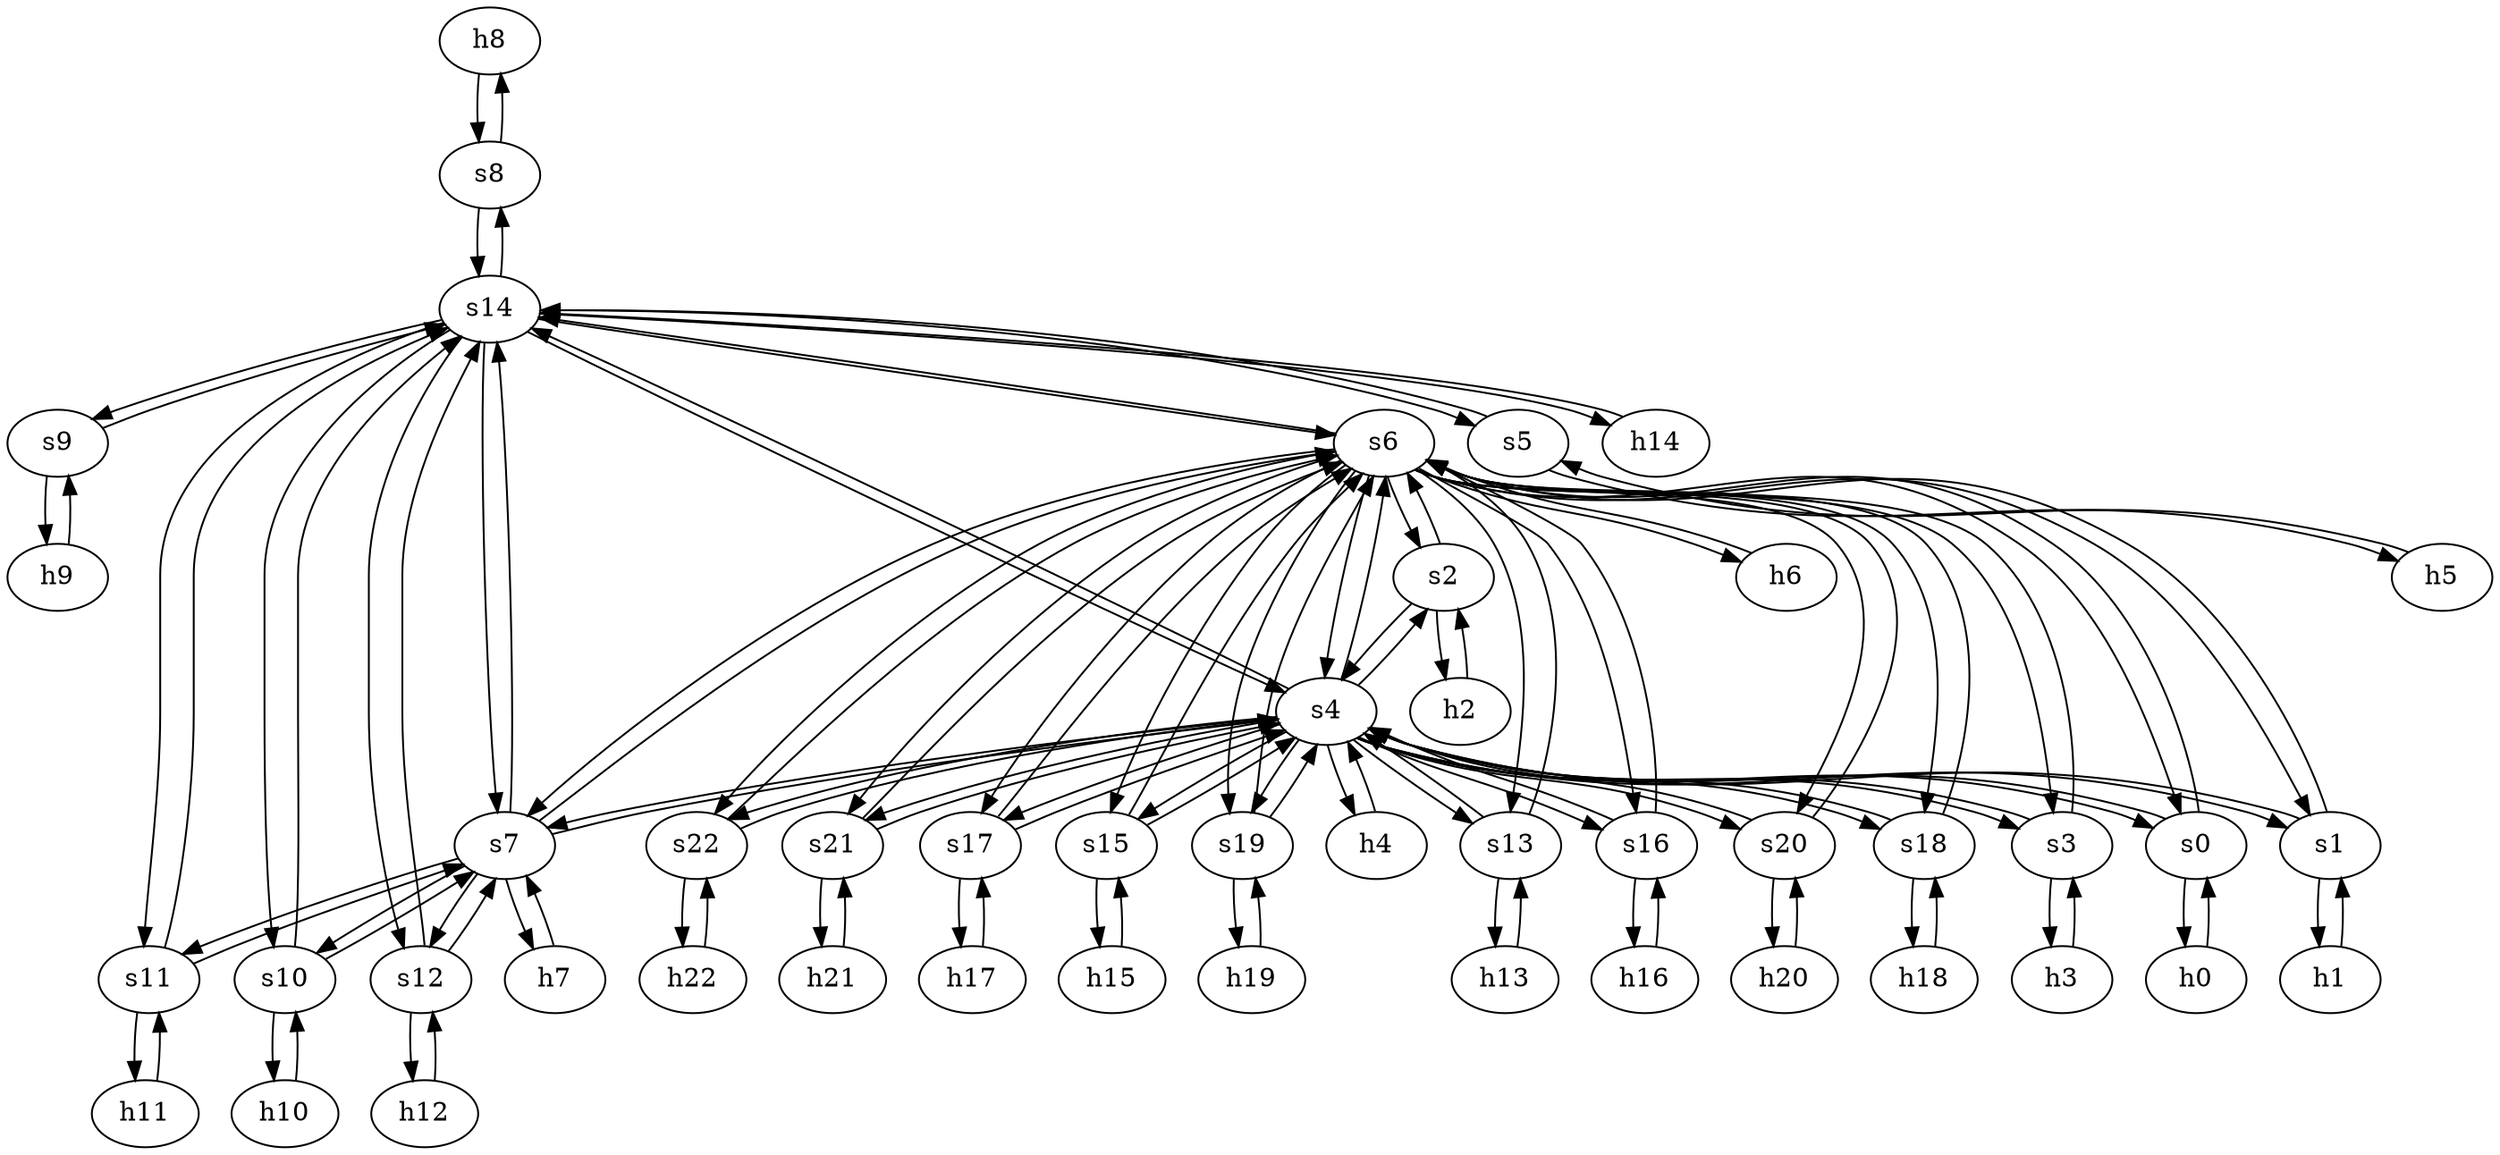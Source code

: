 strict digraph BELNET {
	h8	 [ip="111.0.8.8",
		mac="00:00:00:00:8:8",
		type=host];
	s8	 [id=8,
		type=switch];
	h8 -> s8	 [capacity="1Gbps",
		cost=1,
		dst_port=1,
		src_port=1];
	h9	 [ip="111.0.9.9",
		mac="00:00:00:00:9:9",
		type=host];
	s9	 [id=9,
		type=switch];
	h9 -> s9	 [capacity="1Gbps",
		cost=1,
		dst_port=1,
		src_port=1];
	h2	 [ip="111.0.2.2",
		mac="00:00:00:00:2:2",
		type=host];
	s2	 [id=2,
		type=switch];
	h2 -> s2	 [capacity="1Gbps",
		cost=1,
		dst_port=1,
		src_port=1];
	h3	 [ip="111.0.3.3",
		mac="00:00:00:00:3:3",
		type=host];
	s3	 [id=3,
		type=switch];
	h3 -> s3	 [capacity="1Gbps",
		cost=1,
		dst_port=1,
		src_port=1];
	h0	 [ip="111.0.0.0",
		mac="00:00:00:00:0:0",
		type=host];
	s0	 [id=0,
		type=switch];
	h0 -> s0	 [capacity="1Gbps",
		cost=1,
		dst_port=1,
		src_port=1];
	h1	 [ip="111.0.1.1",
		mac="00:00:00:00:1:1",
		type=host];
	s1	 [id=1,
		type=switch];
	h1 -> s1	 [capacity="1Gbps",
		cost=1,
		dst_port=1,
		src_port=1];
	h6	 [ip="111.0.6.6",
		mac="00:00:00:00:6:6",
		type=host];
	s6	 [id=6,
		type=switch];
	h6 -> s6	 [capacity="1Gbps",
		cost=1,
		dst_port=1,
		src_port=1];
	h7	 [ip="111.0.7.7",
		mac="00:00:00:00:7:7",
		type=host];
	s7	 [id=7,
		type=switch];
	h7 -> s7	 [capacity="1Gbps",
		cost=1,
		dst_port=1,
		src_port=1];
	h4	 [ip="111.0.4.4",
		mac="00:00:00:00:4:4",
		type=host];
	s4	 [id=4,
		type=switch];
	h4 -> s4	 [capacity="1Gbps",
		cost=1,
		dst_port=1,
		src_port=1];
	h5	 [ip="111.0.5.5",
		mac="00:00:00:00:5:5",
		type=host];
	s5	 [id=5,
		type=switch];
	h5 -> s5	 [capacity="1Gbps",
		cost=1,
		dst_port=1,
		src_port=1];
	h22	 [ip="111.0.22.22",
		mac="00:00:00:00:22:22",
		type=host];
	s22	 [id=22,
		type=switch];
	h22 -> s22	 [capacity="1Gbps",
		cost=1,
		dst_port=1,
		src_port=1];
	h21	 [ip="111.0.21.21",
		mac="00:00:00:00:21:21",
		type=host];
	s21	 [id=21,
		type=switch];
	h21 -> s21	 [capacity="1Gbps",
		cost=1,
		dst_port=1,
		src_port=1];
	s14	 [id=14,
		type=switch];
	s9 -> s14	 [capacity="1Gbps",
		cost=1,
		dst_port=7,
		src_port=2];
	s9 -> h9	 [capacity="1Gbps",
		cost=1,
		dst_port=1,
		src_port=1];
	s8 -> h8	 [capacity="1Gbps",
		cost=1,
		dst_port=1,
		src_port=1];
	s8 -> s14	 [capacity="1Gbps",
		cost=1,
		dst_port=6,
		src_port=2];
	s3 -> h3	 [capacity="1Gbps",
		cost=1,
		dst_port=1,
		src_port=1];
	s3 -> s4	 [capacity="1Gbps",
		cost=1,
		dst_port=5,
		src_port=2];
	s3 -> s6	 [capacity="1Gbps",
		cost=1,
		dst_port=5,
		src_port=3];
	s2 -> s4	 [capacity="1Gbps",
		cost=1,
		dst_port=4,
		src_port=2];
	s2 -> h2	 [capacity="1Gbps",
		cost=1,
		dst_port=1,
		src_port=1];
	s2 -> s6	 [capacity="1Gbps",
		cost=1,
		dst_port=4,
		src_port=3];
	s1 -> s4	 [capacity="1Gbps",
		cost=1,
		dst_port=3,
		src_port=2];
	s1 -> h1	 [capacity="1Gbps",
		cost=1,
		dst_port=1,
		src_port=1];
	s1 -> s6	 [capacity="1Gbps",
		cost=1,
		dst_port=3,
		src_port=3];
	s0 -> s4	 [capacity="1Gbps",
		cost=1,
		dst_port=2,
		src_port=2];
	s0 -> s6	 [capacity="1Gbps",
		cost=1,
		dst_port=2,
		src_port=3];
	s0 -> h0	 [capacity="1Gbps",
		cost=1,
		dst_port=1,
		src_port=1];
	s7 -> h7	 [capacity="1Gbps",
		cost=1,
		dst_port=1,
		src_port=1];
	s11	 [id=11,
		type=switch];
	s7 -> s11	 [capacity="1Gbps",
		cost=1,
		dst_port=2,
		src_port=6];
	s10	 [id=10,
		type=switch];
	s7 -> s10	 [capacity="1Gbps",
		cost=1,
		dst_port=3,
		src_port=5];
	s12	 [id=12,
		type=switch];
	s7 -> s12	 [capacity="1Gbps",
		cost=1,
		dst_port=2,
		src_port=7];
	s7 -> s4	 [capacity="1Gbps",
		cost=1,
		dst_port=7,
		src_port=2];
	s7 -> s14	 [capacity="1Gbps",
		cost=1,
		dst_port=5,
		src_port=8];
	s7 -> s6	 [capacity="1Gbps",
		cost=1,
		dst_port=7,
		src_port=3];
	s17	 [id=17,
		type=switch];
	s6 -> s17	 [capacity="1Gbps",
		cost=1,
		dst_port=3,
		src_port=12];
	s15	 [id=15,
		type=switch];
	s6 -> s15	 [capacity="1Gbps",
		cost=1,
		dst_port=3,
		src_port=10];
	s19	 [id=19,
		type=switch];
	s6 -> s19	 [capacity="1Gbps",
		cost=1,
		dst_port=3,
		src_port=14];
	s13	 [id=13,
		type=switch];
	s6 -> s13	 [capacity="1Gbps",
		cost=1,
		dst_port=3,
		src_port=8];
	s6 -> s2	 [capacity="1Gbps",
		cost=1,
		dst_port=3,
		src_port=4];
	s6 -> h6	 [capacity="1Gbps",
		cost=1,
		dst_port=1,
		src_port=1];
	s6 -> s7	 [capacity="1Gbps",
		cost=1,
		dst_port=3,
		src_port=7];
	s16	 [id=16,
		type=switch];
	s6 -> s16	 [capacity="1Gbps",
		cost=1,
		dst_port=3,
		src_port=11];
	s6 -> s1	 [capacity="1Gbps",
		cost=1,
		dst_port=3,
		src_port=3];
	s6 -> s4	 [capacity="1Gbps",
		cost=1,
		dst_port=6,
		src_port=6];
	s6 -> s14	 [capacity="1Gbps",
		cost=1,
		dst_port=4,
		src_port=9];
	s6 -> s22	 [capacity="1Gbps",
		cost=1,
		dst_port=3,
		src_port=17];
	s20	 [id=20,
		type=switch];
	s6 -> s20	 [capacity="1Gbps",
		cost=1,
		dst_port=3,
		src_port=15];
	s6 -> s21	 [capacity="1Gbps",
		cost=1,
		dst_port=3,
		src_port=16];
	s18	 [id=18,
		type=switch];
	s6 -> s18	 [capacity="1Gbps",
		cost=1,
		dst_port=3,
		src_port=13];
	s6 -> s3	 [capacity="1Gbps",
		cost=1,
		dst_port=3,
		src_port=5];
	s6 -> s0	 [capacity="1Gbps",
		cost=1,
		dst_port=3,
		src_port=2];
	s5 -> h5	 [capacity="1Gbps",
		cost=1,
		dst_port=1,
		src_port=1];
	s5 -> s14	 [capacity="1Gbps",
		cost=1,
		dst_port=3,
		src_port=2];
	s4 -> s17	 [capacity="1Gbps",
		cost=1,
		dst_port=2,
		src_port=12];
	s4 -> s15	 [capacity="1Gbps",
		cost=1,
		dst_port=2,
		src_port=10];
	s4 -> s19	 [capacity="1Gbps",
		cost=1,
		dst_port=2,
		src_port=14];
	s4 -> s13	 [capacity="1Gbps",
		cost=1,
		dst_port=2,
		src_port=8];
	s4 -> s2	 [capacity="1Gbps",
		cost=1,
		dst_port=2,
		src_port=4];
	s4 -> s7	 [capacity="1Gbps",
		cost=1,
		dst_port=2,
		src_port=7];
	s4 -> s16	 [capacity="1Gbps",
		cost=1,
		dst_port=2,
		src_port=11];
	s4 -> h4	 [capacity="1Gbps",
		cost=1,
		dst_port=1,
		src_port=1];
	s4 -> s1	 [capacity="1Gbps",
		cost=1,
		dst_port=2,
		src_port=3];
	s4 -> s14	 [capacity="1Gbps",
		cost=1,
		dst_port=2,
		src_port=9];
	s4 -> s6	 [capacity="1Gbps",
		cost=1,
		dst_port=6,
		src_port=6];
	s4 -> s22	 [capacity="1Gbps",
		cost=1,
		dst_port=2,
		src_port=17];
	s4 -> s20	 [capacity="1Gbps",
		cost=1,
		dst_port=2,
		src_port=15];
	s4 -> s21	 [capacity="1Gbps",
		cost=1,
		dst_port=2,
		src_port=16];
	s4 -> s18	 [capacity="1Gbps",
		cost=1,
		dst_port=2,
		src_port=13];
	s4 -> s3	 [capacity="1Gbps",
		cost=1,
		dst_port=2,
		src_port=5];
	s4 -> s0	 [capacity="1Gbps",
		cost=1,
		dst_port=2,
		src_port=2];
	h20	 [ip="111.0.20.20",
		mac="00:00:00:00:20:20",
		type=host];
	h20 -> s20	 [capacity="1Gbps",
		cost=1,
		dst_port=1,
		src_port=1];
	s19 -> s4	 [capacity="1Gbps",
		cost=1,
		dst_port=14,
		src_port=2];
	s19 -> s6	 [capacity="1Gbps",
		cost=1,
		dst_port=14,
		src_port=3];
	h19	 [ip="111.0.19.19",
		mac="00:00:00:00:19:19",
		type=host];
	s19 -> h19	 [capacity="1Gbps",
		cost=1,
		dst_port=1,
		src_port=1];
	s18 -> s4	 [capacity="1Gbps",
		cost=1,
		dst_port=13,
		src_port=2];
	s18 -> s6	 [capacity="1Gbps",
		cost=1,
		dst_port=13,
		src_port=3];
	h18	 [ip="111.0.18.18",
		mac="00:00:00:00:18:18",
		type=host];
	s18 -> h18	 [capacity="1Gbps",
		cost=1,
		dst_port=1,
		src_port=1];
	h13	 [ip="111.0.13.13",
		mac="00:00:00:00:13:13",
		type=host];
	s13 -> h13	 [capacity="1Gbps",
		cost=1,
		dst_port=1,
		src_port=1];
	s13 -> s4	 [capacity="1Gbps",
		cost=1,
		dst_port=8,
		src_port=2];
	s13 -> s6	 [capacity="1Gbps",
		cost=1,
		dst_port=8,
		src_port=3];
	s12 -> s7	 [capacity="1Gbps",
		cost=1,
		dst_port=7,
		src_port=2];
	h12	 [ip="111.0.12.12",
		mac="00:00:00:00:12:12",
		type=host];
	s12 -> h12	 [capacity="1Gbps",
		cost=1,
		dst_port=1,
		src_port=1];
	s12 -> s14	 [capacity="1Gbps",
		cost=1,
		dst_port=12,
		src_port=3];
	s11 -> s7	 [capacity="1Gbps",
		cost=1,
		dst_port=6,
		src_port=2];
	h11	 [ip="111.0.11.11",
		mac="00:00:00:00:11:11",
		type=host];
	s11 -> h11	 [capacity="1Gbps",
		cost=1,
		dst_port=1,
		src_port=1];
	s11 -> s14	 [capacity="1Gbps",
		cost=1,
		dst_port=11,
		src_port=3];
	s10 -> s7	 [capacity="1Gbps",
		cost=1,
		dst_port=5,
		src_port=3];
	s10 -> s14	 [capacity="1Gbps",
		cost=1,
		dst_port=10,
		src_port=6];
	h10	 [ip="111.0.10.10",
		mac="00:00:00:00:10:10",
		type=host];
	s10 -> h10	 [capacity="1Gbps",
		cost=1,
		dst_port=1,
		src_port=1];
	s17 -> s4	 [capacity="1Gbps",
		cost=1,
		dst_port=12,
		src_port=2];
	s17 -> s6	 [capacity="1Gbps",
		cost=1,
		dst_port=12,
		src_port=3];
	h17	 [ip="111.0.17.17",
		mac="00:00:00:00:17:17",
		type=host];
	s17 -> h17	 [capacity="1Gbps",
		cost=1,
		dst_port=1,
		src_port=1];
	s16 -> s4	 [capacity="1Gbps",
		cost=1,
		dst_port=11,
		src_port=2];
	h16	 [ip="111.0.16.16",
		mac="00:00:00:00:16:16",
		type=host];
	s16 -> h16	 [capacity="1Gbps",
		cost=1,
		dst_port=1,
		src_port=1];
	s16 -> s6	 [capacity="1Gbps",
		cost=1,
		dst_port=11,
		src_port=3];
	s15 -> s4	 [capacity="1Gbps",
		cost=1,
		dst_port=10,
		src_port=2];
	s15 -> s6	 [capacity="1Gbps",
		cost=1,
		dst_port=10,
		src_port=3];
	h15	 [ip="111.0.15.15",
		mac="00:00:00:00:15:15",
		type=host];
	s15 -> h15	 [capacity="1Gbps",
		cost=1,
		dst_port=1,
		src_port=1];
	s14 -> s11	 [capacity="1Gbps",
		cost=1,
		dst_port=3,
		src_port=11];
	s14 -> s7	 [capacity="1Gbps",
		cost=1,
		dst_port=8,
		src_port=5];
	s14 -> s10	 [capacity="1Gbps",
		cost=1,
		dst_port=6,
		src_port=10];
	s14 -> s12	 [capacity="1Gbps",
		cost=1,
		dst_port=3,
		src_port=12];
	s14 -> s4	 [capacity="1Gbps",
		cost=1,
		dst_port=9,
		src_port=2];
	s14 -> s5	 [capacity="1Gbps",
		cost=1,
		dst_port=2,
		src_port=3];
	h14	 [ip="111.0.14.14",
		mac="00:00:00:00:14:14",
		type=host];
	s14 -> h14	 [capacity="1Gbps",
		cost=1,
		dst_port=1,
		src_port=1];
	s14 -> s6	 [capacity="1Gbps",
		cost=1,
		dst_port=9,
		src_port=4];
	s14 -> s8	 [capacity="1Gbps",
		cost=1,
		dst_port=2,
		src_port=6];
	s14 -> s9	 [capacity="1Gbps",
		cost=1,
		dst_port=2,
		src_port=7];
	h18 -> s18	 [capacity="1Gbps",
		cost=1,
		dst_port=1,
		src_port=1];
	h19 -> s19	 [capacity="1Gbps",
		cost=1,
		dst_port=1,
		src_port=1];
	h10 -> s10	 [capacity="1Gbps",
		cost=1,
		dst_port=1,
		src_port=1];
	h11 -> s11	 [capacity="1Gbps",
		cost=1,
		dst_port=1,
		src_port=1];
	h12 -> s12	 [capacity="1Gbps",
		cost=1,
		dst_port=1,
		src_port=1];
	h13 -> s13	 [capacity="1Gbps",
		cost=1,
		dst_port=1,
		src_port=1];
	h14 -> s14	 [capacity="1Gbps",
		cost=1,
		dst_port=1,
		src_port=1];
	h15 -> s15	 [capacity="1Gbps",
		cost=1,
		dst_port=1,
		src_port=1];
	h16 -> s16	 [capacity="1Gbps",
		cost=1,
		dst_port=1,
		src_port=1];
	h17 -> s17	 [capacity="1Gbps",
		cost=1,
		dst_port=1,
		src_port=1];
	s22 -> s4	 [capacity="1Gbps",
		cost=1,
		dst_port=17,
		src_port=2];
	s22 -> s6	 [capacity="1Gbps",
		cost=1,
		dst_port=17,
		src_port=3];
	s22 -> h22	 [capacity="1Gbps",
		cost=1,
		dst_port=1,
		src_port=1];
	s20 -> h20	 [capacity="1Gbps",
		cost=1,
		dst_port=1,
		src_port=1];
	s20 -> s4	 [capacity="1Gbps",
		cost=1,
		dst_port=15,
		src_port=2];
	s20 -> s6	 [capacity="1Gbps",
		cost=1,
		dst_port=15,
		src_port=3];
	s21 -> s4	 [capacity="1Gbps",
		cost=1,
		dst_port=16,
		src_port=2];
	s21 -> s6	 [capacity="1Gbps",
		cost=1,
		dst_port=16,
		src_port=3];
	s21 -> h21	 [capacity="1Gbps",
		cost=1,
		dst_port=1,
		src_port=1];
}
